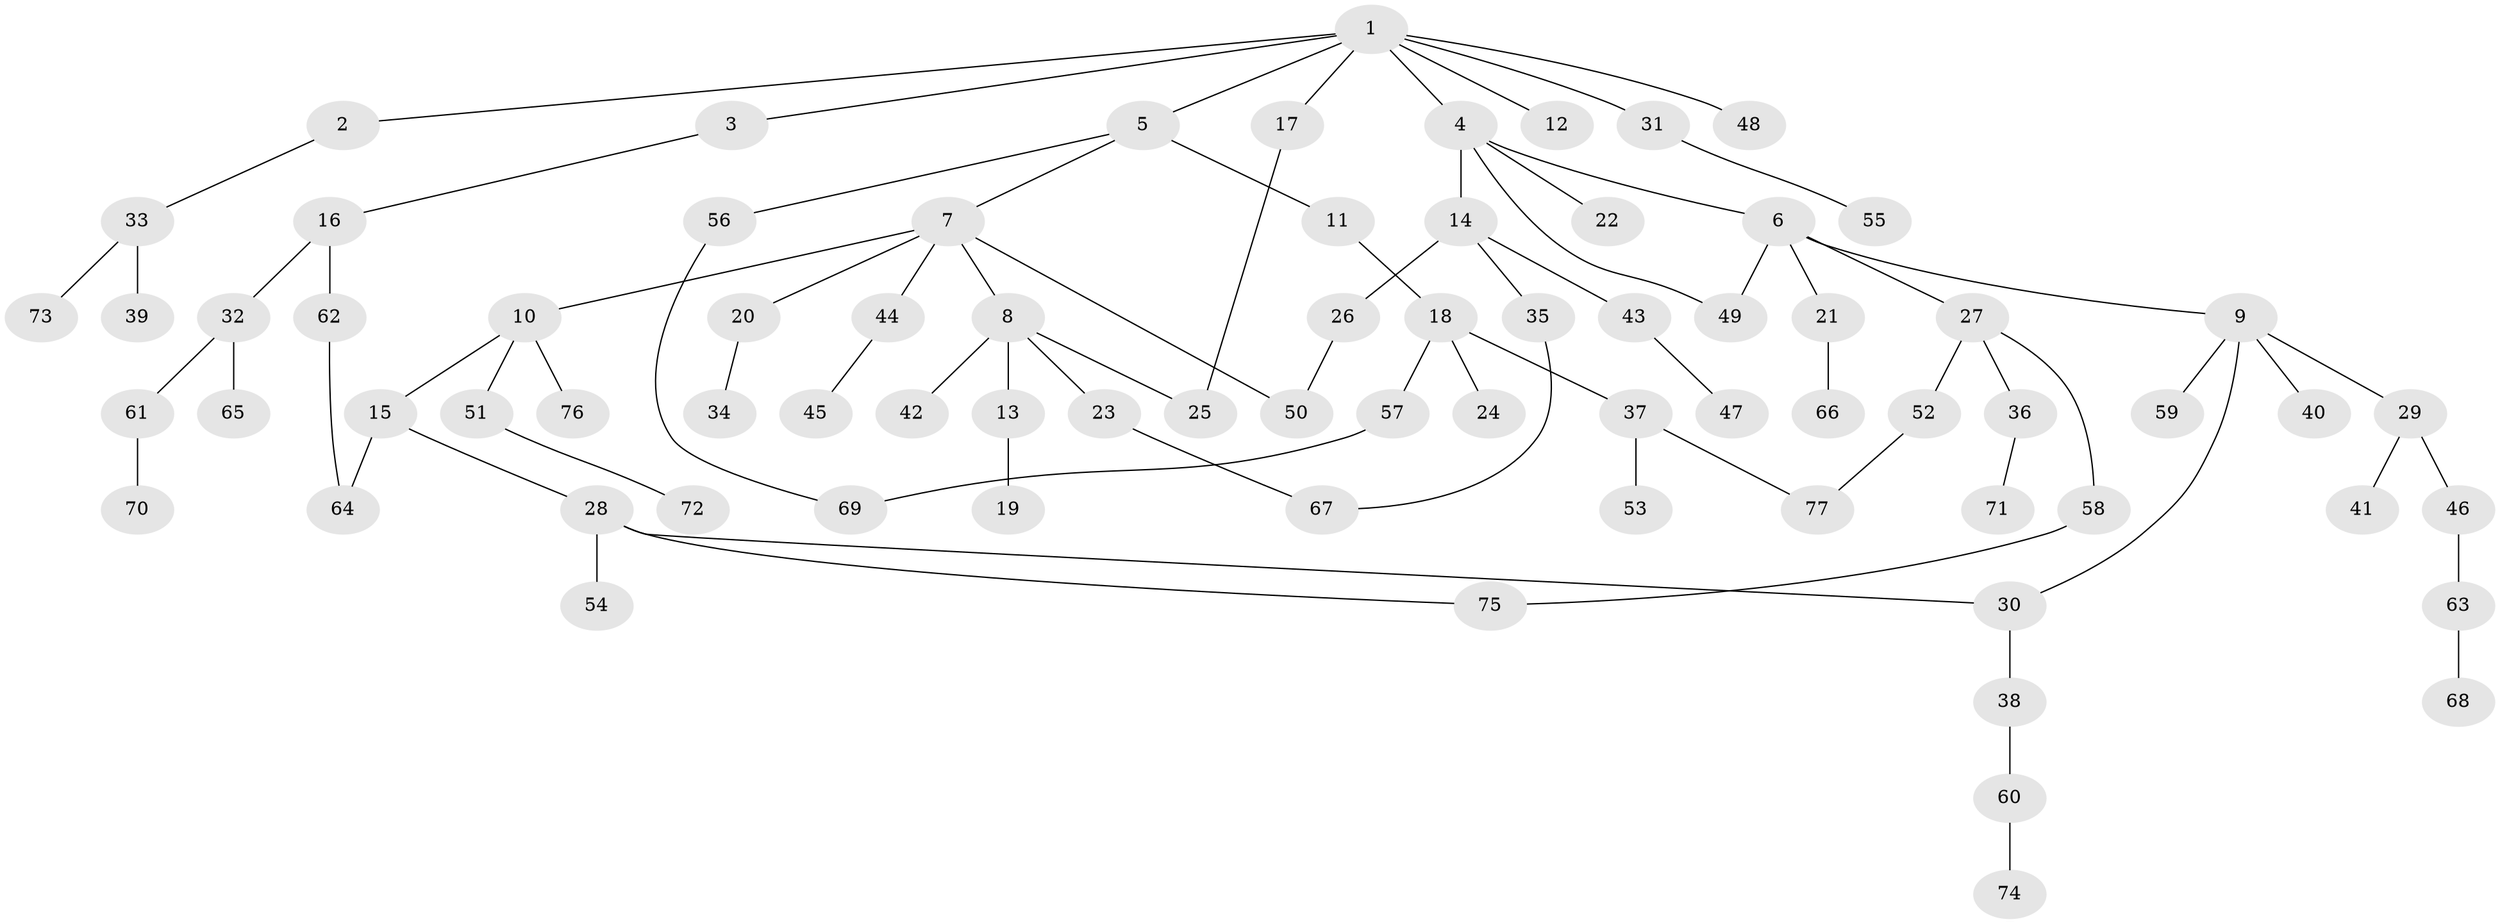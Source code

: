 // coarse degree distribution, {8: 0.02040816326530612, 2: 0.32653061224489793, 4: 0.10204081632653061, 7: 0.02040816326530612, 6: 0.02040816326530612, 5: 0.02040816326530612, 1: 0.3673469387755102, 3: 0.12244897959183673}
// Generated by graph-tools (version 1.1) at 2025/23/03/03/25 07:23:35]
// undirected, 77 vertices, 85 edges
graph export_dot {
graph [start="1"]
  node [color=gray90,style=filled];
  1;
  2;
  3;
  4;
  5;
  6;
  7;
  8;
  9;
  10;
  11;
  12;
  13;
  14;
  15;
  16;
  17;
  18;
  19;
  20;
  21;
  22;
  23;
  24;
  25;
  26;
  27;
  28;
  29;
  30;
  31;
  32;
  33;
  34;
  35;
  36;
  37;
  38;
  39;
  40;
  41;
  42;
  43;
  44;
  45;
  46;
  47;
  48;
  49;
  50;
  51;
  52;
  53;
  54;
  55;
  56;
  57;
  58;
  59;
  60;
  61;
  62;
  63;
  64;
  65;
  66;
  67;
  68;
  69;
  70;
  71;
  72;
  73;
  74;
  75;
  76;
  77;
  1 -- 2;
  1 -- 3;
  1 -- 4;
  1 -- 5;
  1 -- 12;
  1 -- 17;
  1 -- 31;
  1 -- 48;
  2 -- 33;
  3 -- 16;
  4 -- 6;
  4 -- 14;
  4 -- 22;
  4 -- 49;
  5 -- 7;
  5 -- 11;
  5 -- 56;
  6 -- 9;
  6 -- 21;
  6 -- 27;
  6 -- 49;
  7 -- 8;
  7 -- 10;
  7 -- 20;
  7 -- 44;
  7 -- 50;
  8 -- 13;
  8 -- 23;
  8 -- 42;
  8 -- 25;
  9 -- 29;
  9 -- 30;
  9 -- 40;
  9 -- 59;
  10 -- 15;
  10 -- 51;
  10 -- 76;
  11 -- 18;
  13 -- 19;
  14 -- 26;
  14 -- 35;
  14 -- 43;
  15 -- 28;
  15 -- 64;
  16 -- 32;
  16 -- 62;
  17 -- 25;
  18 -- 24;
  18 -- 37;
  18 -- 57;
  20 -- 34;
  21 -- 66;
  23 -- 67;
  26 -- 50;
  27 -- 36;
  27 -- 52;
  27 -- 58;
  28 -- 54;
  28 -- 30;
  28 -- 75;
  29 -- 41;
  29 -- 46;
  30 -- 38;
  31 -- 55;
  32 -- 61;
  32 -- 65;
  33 -- 39;
  33 -- 73;
  35 -- 67;
  36 -- 71;
  37 -- 53;
  37 -- 77;
  38 -- 60;
  43 -- 47;
  44 -- 45;
  46 -- 63;
  51 -- 72;
  52 -- 77;
  56 -- 69;
  57 -- 69;
  58 -- 75;
  60 -- 74;
  61 -- 70;
  62 -- 64;
  63 -- 68;
}
